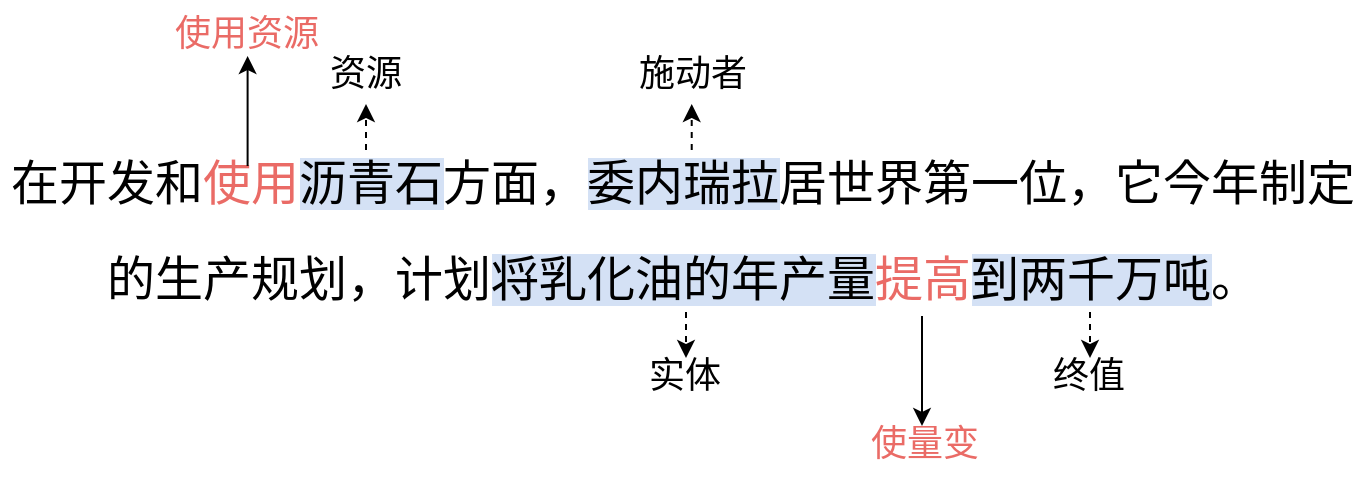 <mxfile version="21.3.7" type="device">
  <diagram name="第 1 页" id="9pDDaC1NVlLl4GopoKST">
    <mxGraphModel dx="708" dy="512" grid="0" gridSize="10" guides="1" tooltips="1" connect="1" arrows="1" fold="1" page="1" pageScale="1" pageWidth="827" pageHeight="1169" math="0" shadow="0">
      <root>
        <mxCell id="0" />
        <mxCell id="1" parent="0" />
        <mxCell id="hvv9G2LoM0QF9MSX6gtL-2" value="&lt;p style=&quot;line-height: 360%;&quot;&gt;&lt;font face=&quot;宋体-简&quot; style=&quot;font-size: 24px;&quot;&gt;在开发和&lt;font style=&quot;&quot; color=&quot;#ea6b66&quot;&gt;使用&lt;/font&gt;&lt;span style=&quot;border-color: var(--border-color); background-color: rgb(212, 225, 245);&quot;&gt;沥青石&lt;/span&gt;方面，&lt;span style=&quot;border-color: var(--border-color); background-color: rgb(212, 225, 245);&quot;&gt;委内瑞拉&lt;/span&gt;居世界第一位，它今年制定的生产规划，计划&lt;span style=&quot;border-color: var(--border-color); background-color: rgb(212, 225, 245);&quot;&gt;将乳化油的年产量&lt;/span&gt;&lt;font style=&quot;&quot; color=&quot;#ea6b66&quot;&gt;提高&lt;/font&gt;&lt;span style=&quot;border-color: var(--border-color); background-color: rgb(212, 225, 245);&quot;&gt;到两千万吨&lt;/span&gt;。&lt;/font&gt;&lt;/p&gt;" style="rounded=0;whiteSpace=wrap;html=1;strokeColor=none;" parent="1" vertex="1">
          <mxGeometry x="56" y="143" width="683" height="139" as="geometry" />
        </mxCell>
        <mxCell id="hvv9G2LoM0QF9MSX6gtL-3" value="&lt;div data-docx-has-block-data=&quot;false&quot; data-page-id=&quot;PQCrdB5ijo2UkExW5T2cX3BDnZg&quot;&gt;&lt;div class=&quot;old-record-id-VqLmdhP7Yo4feTx5H7pcLgmQnKh&quot; style=&quot;&quot;&gt;&lt;font face=&quot;楷体-简&quot; style=&quot;font-size: 18px;&quot;&gt;资源&lt;/font&gt;&lt;/div&gt;&lt;/div&gt;" style="text;html=1;strokeColor=none;fillColor=none;align=center;verticalAlign=middle;whiteSpace=wrap;rounded=0;fontFamily=宋体;" parent="1" vertex="1">
          <mxGeometry x="209" y="117" width="60" height="30" as="geometry" />
        </mxCell>
        <mxCell id="hvv9G2LoM0QF9MSX6gtL-4" value="&lt;div data-docx-has-block-data=&quot;false&quot; data-page-id=&quot;PQCrdB5ijo2UkExW5T2cX3BDnZg&quot;&gt;&lt;div class=&quot;old-record-id-VqLmdhP7Yo4feTx5H7pcLgmQnKh&quot; style=&quot;&quot;&gt;&lt;font face=&quot;楷体-简&quot; style=&quot;font-size: 18px;&quot;&gt;施动者&lt;/font&gt;&lt;/div&gt;&lt;/div&gt;" style="text;html=1;align=center;verticalAlign=middle;resizable=0;points=[];autosize=1;strokeColor=none;fillColor=none;" parent="1" vertex="1">
          <mxGeometry x="366" y="115" width="72" height="34" as="geometry" />
        </mxCell>
        <mxCell id="hvv9G2LoM0QF9MSX6gtL-5" value="&lt;font face=&quot;楷体-简&quot; style=&quot;font-size: 18px;&quot;&gt;实体&lt;/font&gt;" style="text;html=1;align=center;verticalAlign=middle;resizable=0;points=[];autosize=1;strokeColor=none;fillColor=none;" parent="1" vertex="1">
          <mxGeometry x="370.5" y="266" width="54" height="34" as="geometry" />
        </mxCell>
        <mxCell id="hvv9G2LoM0QF9MSX6gtL-6" value="&lt;font face=&quot;楷体-简&quot; style=&quot;font-size: 18px;&quot;&gt;终值&lt;/font&gt;" style="text;html=1;align=center;verticalAlign=middle;resizable=0;points=[];autosize=1;strokeColor=none;fillColor=none;" parent="1" vertex="1">
          <mxGeometry x="573" y="266" width="54" height="34" as="geometry" />
        </mxCell>
        <mxCell id="FFUoLlGhC2BITFuTYfUo-1" value="" style="endArrow=classic;html=1;rounded=0;entryX=0.5;entryY=1;entryDx=0;entryDy=0;dashed=1;" edge="1" parent="1" target="hvv9G2LoM0QF9MSX6gtL-3">
          <mxGeometry width="50" height="50" relative="1" as="geometry">
            <mxPoint x="239" y="170" as="sourcePoint" />
            <mxPoint x="285" y="120" as="targetPoint" />
          </mxGeometry>
        </mxCell>
        <mxCell id="FFUoLlGhC2BITFuTYfUo-4" value="" style="endArrow=classic;html=1;rounded=0;entryX=0.5;entryY=1;entryDx=0;entryDy=0;dashed=1;" edge="1" parent="1">
          <mxGeometry width="50" height="50" relative="1" as="geometry">
            <mxPoint x="401.86" y="170" as="sourcePoint" />
            <mxPoint x="401.86" y="147" as="targetPoint" />
          </mxGeometry>
        </mxCell>
        <mxCell id="FFUoLlGhC2BITFuTYfUo-6" value="" style="endArrow=classic;html=1;rounded=0;entryX=0.5;entryY=1;entryDx=0;entryDy=0;dashed=1;" edge="1" parent="1">
          <mxGeometry width="50" height="50" relative="1" as="geometry">
            <mxPoint x="399" y="251" as="sourcePoint" />
            <mxPoint x="399" y="274" as="targetPoint" />
          </mxGeometry>
        </mxCell>
        <mxCell id="FFUoLlGhC2BITFuTYfUo-7" value="" style="endArrow=classic;html=1;rounded=0;entryX=0.5;entryY=1;entryDx=0;entryDy=0;dashed=1;" edge="1" parent="1">
          <mxGeometry width="50" height="50" relative="1" as="geometry">
            <mxPoint x="601" y="251" as="sourcePoint" />
            <mxPoint x="601" y="274" as="targetPoint" />
          </mxGeometry>
        </mxCell>
        <mxCell id="FFUoLlGhC2BITFuTYfUo-8" value="&lt;font color=&quot;#ea6b66&quot; style=&quot;font-size: 18px;&quot; face=&quot;楷体-简&quot;&gt;使量变&lt;/font&gt;" style="text;html=1;align=center;verticalAlign=middle;resizable=0;points=[];autosize=1;strokeColor=none;fillColor=none;" vertex="1" parent="1">
          <mxGeometry x="482" y="300" width="72" height="34" as="geometry" />
        </mxCell>
        <mxCell id="FFUoLlGhC2BITFuTYfUo-9" value="&lt;font style=&quot;font-size: 18px;&quot; face=&quot;楷体-简&quot; color=&quot;#ea6b66&quot;&gt;使用资源&lt;/font&gt;" style="text;html=1;align=center;verticalAlign=middle;resizable=0;points=[];autosize=1;strokeColor=none;fillColor=none;" vertex="1" parent="1">
          <mxGeometry x="134" y="95" width="90" height="34" as="geometry" />
        </mxCell>
        <mxCell id="FFUoLlGhC2BITFuTYfUo-11" value="" style="endArrow=classic;html=1;rounded=0;exitX=0.183;exitY=0.245;exitDx=0;exitDy=0;exitPerimeter=0;" edge="1" parent="1">
          <mxGeometry width="50" height="50" relative="1" as="geometry">
            <mxPoint x="517" y="253" as="sourcePoint" />
            <mxPoint x="517" y="308" as="targetPoint" />
          </mxGeometry>
        </mxCell>
        <mxCell id="FFUoLlGhC2BITFuTYfUo-12" value="" style="endArrow=classic;html=1;rounded=0;exitX=0.183;exitY=0.245;exitDx=0;exitDy=0;exitPerimeter=0;" edge="1" parent="1">
          <mxGeometry width="50" height="50" relative="1" as="geometry">
            <mxPoint x="179.8" y="178" as="sourcePoint" />
            <mxPoint x="179.8" y="123" as="targetPoint" />
          </mxGeometry>
        </mxCell>
      </root>
    </mxGraphModel>
  </diagram>
</mxfile>
